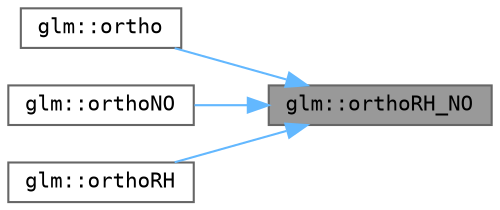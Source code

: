 digraph "glm::orthoRH_NO"
{
 // LATEX_PDF_SIZE
  bgcolor="transparent";
  edge [fontname=Terminal,fontsize=10,labelfontname=Helvetica,labelfontsize=10];
  node [fontname=Terminal,fontsize=10,shape=box,height=0.2,width=0.4];
  rankdir="RL";
  Node1 [label="glm::orthoRH_NO",height=0.2,width=0.4,color="gray40", fillcolor="grey60", style="filled", fontcolor="black",tooltip=" "];
  Node1 -> Node2 [dir="back",color="steelblue1",style="solid"];
  Node2 [label="glm::ortho",height=0.2,width=0.4,color="grey40", fillcolor="white", style="filled",URL="$group__ext__matrix__clip__space.html#ga9f2fb5616010518c43894fe934f6f914",tooltip=" "];
  Node1 -> Node3 [dir="back",color="steelblue1",style="solid"];
  Node3 [label="glm::orthoNO",height=0.2,width=0.4,color="grey40", fillcolor="white", style="filled",URL="$group__ext__matrix__clip__space.html#gaaf196eb7ed62a815932e4f55a76fdbbb",tooltip=" "];
  Node1 -> Node4 [dir="back",color="steelblue1",style="solid"];
  Node4 [label="glm::orthoRH",height=0.2,width=0.4,color="grey40", fillcolor="white", style="filled",URL="$group__ext__matrix__clip__space.html#gafb9a54c12086283da25e5e4b48b755a9",tooltip=" "];
}
